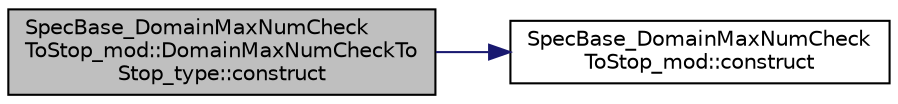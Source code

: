 digraph "SpecBase_DomainMaxNumCheckToStop_mod::DomainMaxNumCheckToStop_type::construct"
{
 // LATEX_PDF_SIZE
  edge [fontname="Helvetica",fontsize="10",labelfontname="Helvetica",labelfontsize="10"];
  node [fontname="Helvetica",fontsize="10",shape=record];
  rankdir="LR";
  Node1 [label="SpecBase_DomainMaxNumCheck\lToStop_mod::DomainMaxNumCheckTo\lStop_type::construct",height=0.2,width=0.4,color="black", fillcolor="grey75", style="filled", fontcolor="black",tooltip=" "];
  Node1 -> Node2 [color="midnightblue",fontsize="10",style="solid",fontname="Helvetica"];
  Node2 [label="SpecBase_DomainMaxNumCheck\lToStop_mod::construct",height=0.2,width=0.4,color="black", fillcolor="white", style="filled",URL="$namespaceSpecBase__DomainMaxNumCheckToStop__mod.html#a282c06d70a614d8a7e939ee45d0e1879",tooltip=" "];
}
